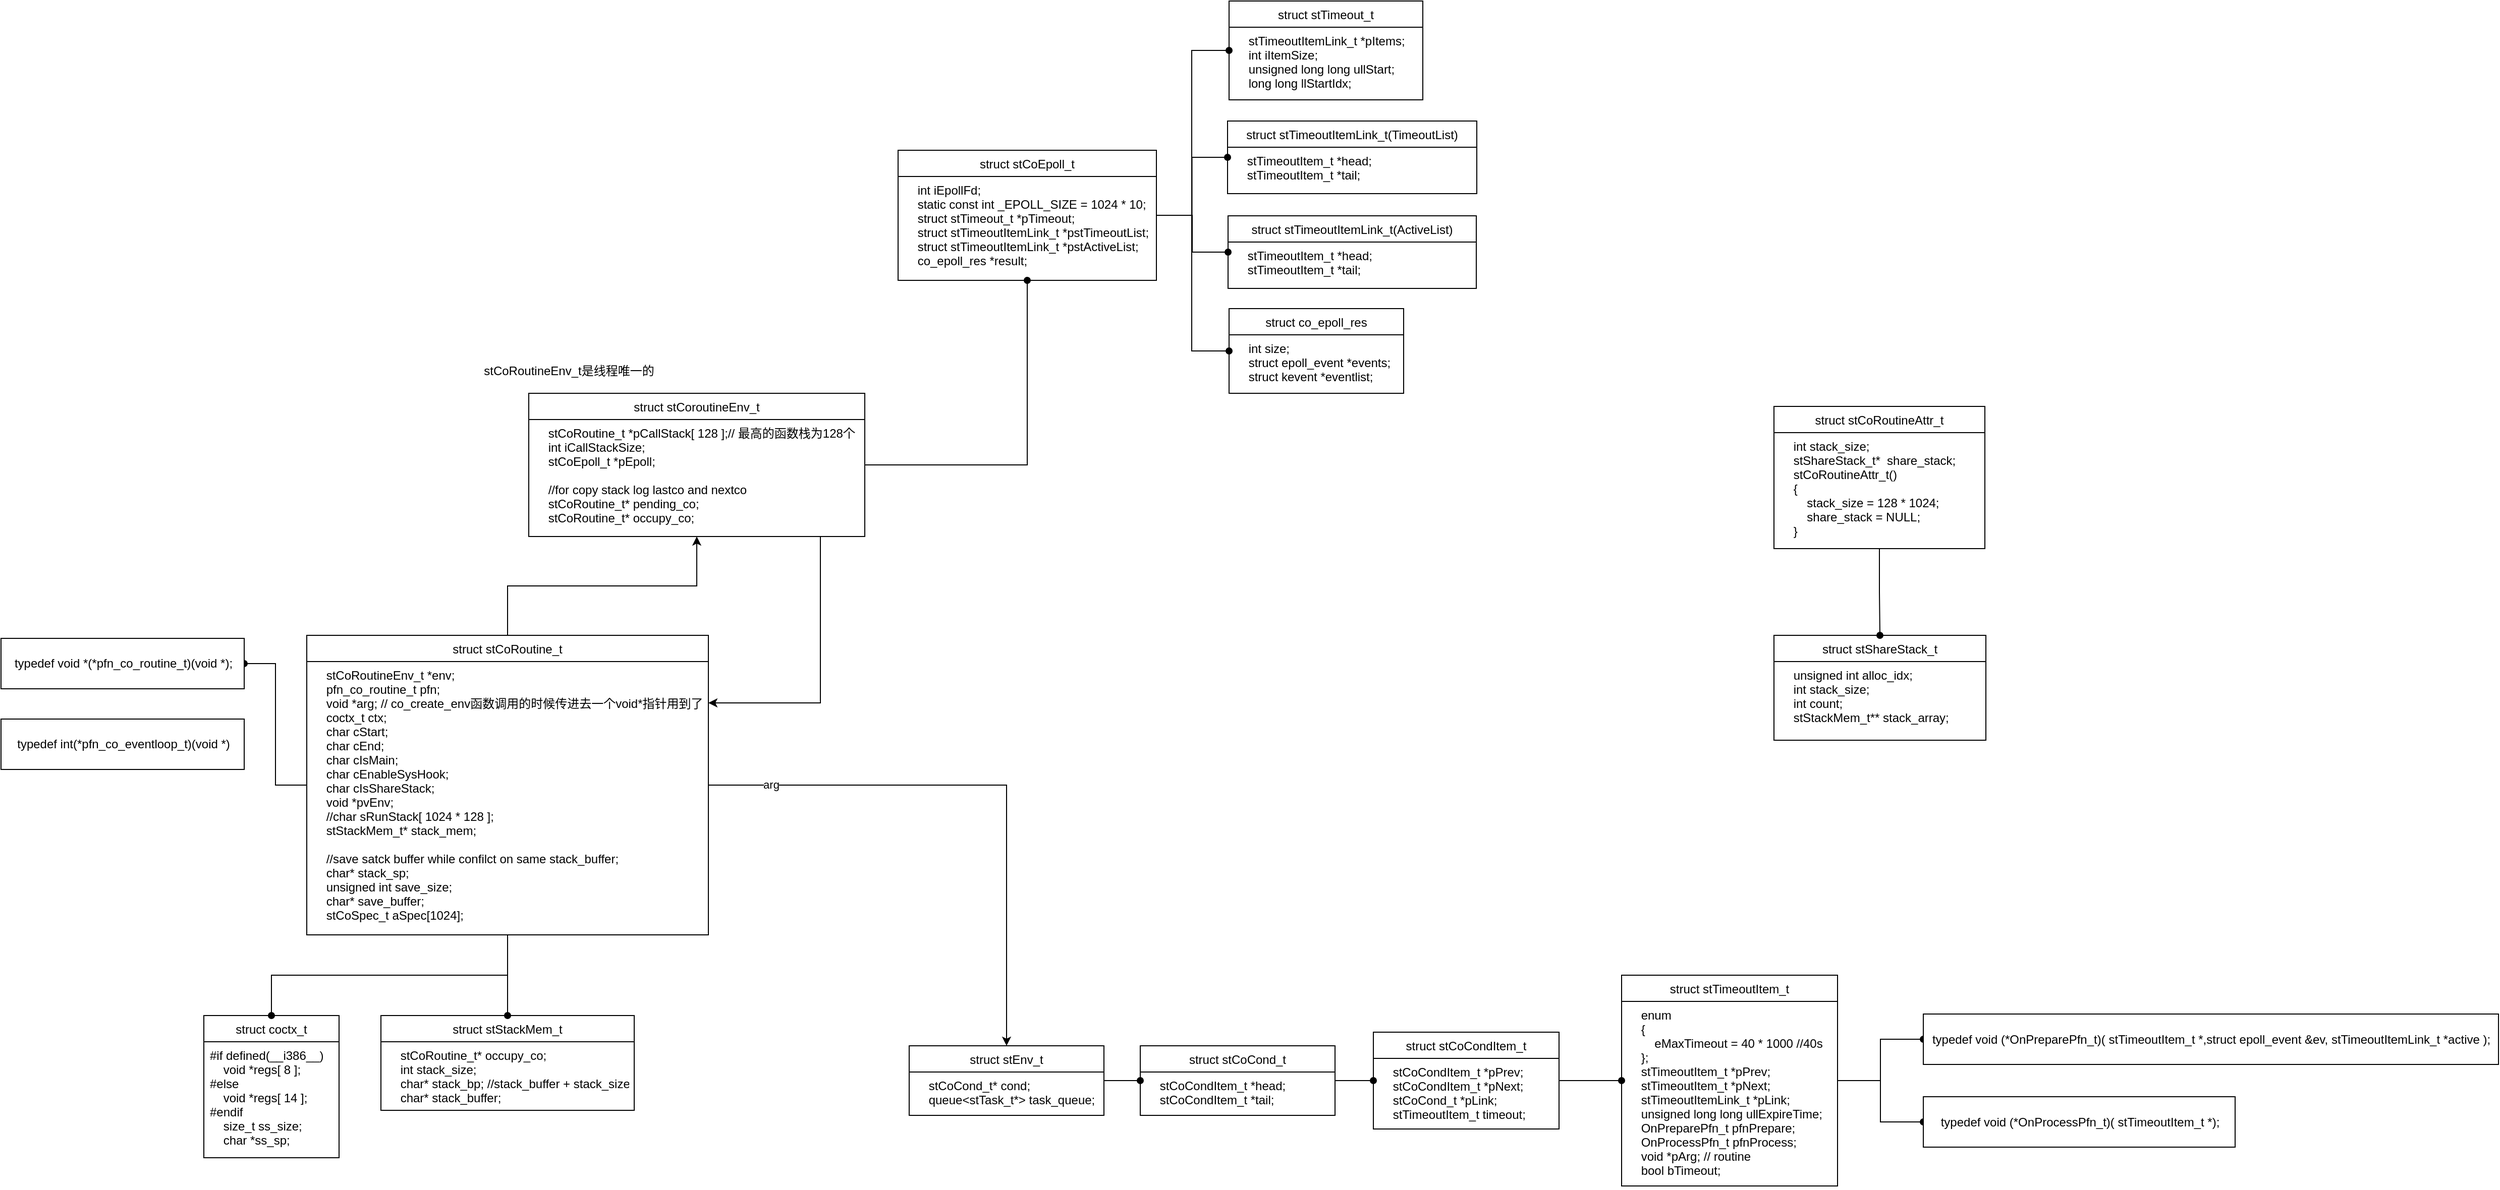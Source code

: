 <mxfile version="14.6.13" type="device" pages="2"><diagram id="NmozK5Dts0cJxsYUTrS0" name="第 1 页"><mxGraphModel dx="2462" dy="1223" grid="0" gridSize="10" guides="1" tooltips="1" connect="1" arrows="1" fold="1" page="0" pageScale="1" pageWidth="827" pageHeight="1169" math="0" shadow="0"><root><mxCell id="0"/><mxCell id="1" parent="0"/><mxCell id="r8ewopzTV-3G46za2kyX-58" style="edgeStyle=orthogonalEdgeStyle;rounded=0;orthogonalLoop=1;jettySize=auto;html=1;endArrow=oval;endFill=1;" edge="1" parent="1" source="r8ewopzTV-3G46za2kyX-2" target="r8ewopzTV-3G46za2kyX-33"><mxGeometry relative="1" as="geometry"/></mxCell><mxCell id="r8ewopzTV-3G46za2kyX-77" style="edgeStyle=orthogonalEdgeStyle;rounded=0;orthogonalLoop=1;jettySize=auto;html=1;endArrow=classic;endFill=1;" edge="1" parent="1" source="r8ewopzTV-3G46za2kyX-2" target="r8ewopzTV-3G46za2kyX-6"><mxGeometry relative="1" as="geometry"><Array as="points"><mxPoint x="529" y="763"/></Array></mxGeometry></mxCell><mxCell id="r8ewopzTV-3G46za2kyX-2" value="struct stCoroutineEnv_t" style="swimlane;fontStyle=0;childLayout=stackLayout;horizontal=1;startSize=26;fillColor=none;horizontalStack=0;resizeParent=1;resizeParentMax=0;resizeLast=0;collapsible=1;marginBottom=0;" vertex="1" parent="1"><mxGeometry x="240" y="456" width="333" height="142" as="geometry"/></mxCell><mxCell id="r8ewopzTV-3G46za2kyX-3" value="    stCoRoutine_t *pCallStack[ 128 ];// 最高的函数栈为128个&#10;    int iCallStackSize;&#10;    stCoEpoll_t *pEpoll;&#10;&#10;    //for copy stack log lastco and nextco&#10;    stCoRoutine_t* pending_co;&#10;    stCoRoutine_t* occupy_co;" style="text;strokeColor=none;fillColor=none;align=left;verticalAlign=top;spacingLeft=4;spacingRight=4;overflow=hidden;rotatable=0;points=[[0,0.5],[1,0.5]];portConstraint=eastwest;" vertex="1" parent="r8ewopzTV-3G46za2kyX-2"><mxGeometry y="26" width="333" height="116" as="geometry"/></mxCell><mxCell id="r8ewopzTV-3G46za2kyX-15" style="edgeStyle=orthogonalEdgeStyle;rounded=0;orthogonalLoop=1;jettySize=auto;html=1;endArrow=classic;endFill=1;" edge="1" parent="1" source="r8ewopzTV-3G46za2kyX-6" target="r8ewopzTV-3G46za2kyX-2"><mxGeometry relative="1" as="geometry"/></mxCell><mxCell id="r8ewopzTV-3G46za2kyX-18" style="edgeStyle=orthogonalEdgeStyle;rounded=0;orthogonalLoop=1;jettySize=auto;html=1;endArrow=oval;endFill=1;" edge="1" parent="1" source="r8ewopzTV-3G46za2kyX-6" target="r8ewopzTV-3G46za2kyX-17"><mxGeometry relative="1" as="geometry"/></mxCell><mxCell id="r8ewopzTV-3G46za2kyX-23" style="edgeStyle=orthogonalEdgeStyle;rounded=0;orthogonalLoop=1;jettySize=auto;html=1;endArrow=oval;endFill=1;" edge="1" parent="1" source="r8ewopzTV-3G46za2kyX-6" target="r8ewopzTV-3G46za2kyX-19"><mxGeometry relative="1" as="geometry"/></mxCell><mxCell id="r8ewopzTV-3G46za2kyX-28" style="edgeStyle=orthogonalEdgeStyle;rounded=0;orthogonalLoop=1;jettySize=auto;html=1;endArrow=oval;endFill=1;" edge="1" parent="1" source="r8ewopzTV-3G46za2kyX-6" target="r8ewopzTV-3G46za2kyX-24"><mxGeometry relative="1" as="geometry"/></mxCell><mxCell id="r8ewopzTV-3G46za2kyX-75" style="edgeStyle=orthogonalEdgeStyle;rounded=0;orthogonalLoop=1;jettySize=auto;html=1;endArrow=classic;endFill=1;" edge="1" parent="1" source="r8ewopzTV-3G46za2kyX-6" target="r8ewopzTV-3G46za2kyX-29"><mxGeometry relative="1" as="geometry"/></mxCell><mxCell id="r8ewopzTV-3G46za2kyX-76" value="arg" style="edgeLabel;html=1;align=center;verticalAlign=middle;resizable=0;points=[];" vertex="1" connectable="0" parent="r8ewopzTV-3G46za2kyX-75"><mxGeometry x="-0.776" y="1" relative="1" as="geometry"><mxPoint as="offset"/></mxGeometry></mxCell><mxCell id="r8ewopzTV-3G46za2kyX-6" value="struct stCoRoutine_t" style="swimlane;fontStyle=0;childLayout=stackLayout;horizontal=1;startSize=26;fillColor=none;horizontalStack=0;resizeParent=1;resizeParentMax=0;resizeLast=0;collapsible=1;marginBottom=0;" vertex="1" parent="1"><mxGeometry x="20" y="696" width="398" height="297" as="geometry"/></mxCell><mxCell id="r8ewopzTV-3G46za2kyX-8" value="    stCoRoutineEnv_t *env;&#10;    pfn_co_routine_t pfn;&#10;    void *arg; // co_create_env函数调用的时候传进去一个void*指针用到了&#10;    coctx_t ctx;&#10;    char cStart;&#10;    char cEnd;&#10;    char cIsMain;&#10;    char cEnableSysHook;&#10;    char cIsShareStack;&#10;    void *pvEnv;&#10;    //char sRunStack[ 1024 * 128 ];&#10;    stStackMem_t* stack_mem;&#10;&#10;    //save satck buffer while confilct on same stack_buffer;&#10;    char* stack_sp; &#10;    unsigned int save_size;&#10;    char* save_buffer;&#10;    stCoSpec_t aSpec[1024];" style="text;strokeColor=none;fillColor=none;align=left;verticalAlign=top;spacingLeft=4;spacingRight=4;overflow=hidden;rotatable=0;points=[[0,0.5],[1,0.5]];portConstraint=eastwest;" vertex="1" parent="r8ewopzTV-3G46za2kyX-6"><mxGeometry y="26" width="398" height="271" as="geometry"/></mxCell><mxCell id="r8ewopzTV-3G46za2kyX-14" style="edgeStyle=orthogonalEdgeStyle;rounded=0;orthogonalLoop=1;jettySize=auto;html=1;endArrow=oval;endFill=1;" edge="1" parent="1" source="r8ewopzTV-3G46za2kyX-10" target="r8ewopzTV-3G46za2kyX-12"><mxGeometry relative="1" as="geometry"/></mxCell><mxCell id="r8ewopzTV-3G46za2kyX-10" value="struct stCoRoutineAttr_t" style="swimlane;fontStyle=0;childLayout=stackLayout;horizontal=1;startSize=26;fillColor=none;horizontalStack=0;resizeParent=1;resizeParentMax=0;resizeLast=0;collapsible=1;marginBottom=0;" vertex="1" parent="1"><mxGeometry x="1474" y="469" width="209" height="141" as="geometry"/></mxCell><mxCell id="r8ewopzTV-3G46za2kyX-11" value="    int stack_size;&#10;    stShareStack_t*  share_stack;&#10;    stCoRoutineAttr_t()&#10;    {&#10;        stack_size = 128 * 1024;&#10;        share_stack = NULL;&#10;    }" style="text;strokeColor=none;fillColor=none;align=left;verticalAlign=top;spacingLeft=4;spacingRight=4;overflow=hidden;rotatable=0;points=[[0,0.5],[1,0.5]];portConstraint=eastwest;" vertex="1" parent="r8ewopzTV-3G46za2kyX-10"><mxGeometry y="26" width="209" height="115" as="geometry"/></mxCell><mxCell id="r8ewopzTV-3G46za2kyX-12" value="struct stShareStack_t" style="swimlane;fontStyle=0;childLayout=stackLayout;horizontal=1;startSize=26;fillColor=none;horizontalStack=0;resizeParent=1;resizeParentMax=0;resizeLast=0;collapsible=1;marginBottom=0;" vertex="1" parent="1"><mxGeometry x="1474" y="696" width="210" height="104" as="geometry"/></mxCell><mxCell id="r8ewopzTV-3G46za2kyX-13" value="    unsigned int alloc_idx;&#10;    int stack_size;&#10;    int count;&#10;    stStackMem_t** stack_array;" style="text;strokeColor=none;fillColor=none;align=left;verticalAlign=top;spacingLeft=4;spacingRight=4;overflow=hidden;rotatable=0;points=[[0,0.5],[1,0.5]];portConstraint=eastwest;" vertex="1" parent="r8ewopzTV-3G46za2kyX-12"><mxGeometry y="26" width="210" height="78" as="geometry"/></mxCell><mxCell id="r8ewopzTV-3G46za2kyX-16" value="typedef int(*pfn_co_eventloop_t)(void *)" style="html=1;" vertex="1" parent="1"><mxGeometry x="-283" y="779" width="241" height="50" as="geometry"/></mxCell><mxCell id="r8ewopzTV-3G46za2kyX-17" value="typedef void *(*pfn_co_routine_t)(void *);" style="html=1;" vertex="1" parent="1"><mxGeometry x="-283" y="699" width="241" height="50" as="geometry"/></mxCell><mxCell id="r8ewopzTV-3G46za2kyX-19" value="struct stStackMem_t" style="swimlane;fontStyle=0;childLayout=stackLayout;horizontal=1;startSize=26;fillColor=none;horizontalStack=0;resizeParent=1;resizeParentMax=0;resizeLast=0;collapsible=1;marginBottom=0;" vertex="1" parent="1"><mxGeometry x="93.5" y="1073" width="251" height="94" as="geometry"/></mxCell><mxCell id="r8ewopzTV-3G46za2kyX-20" value="    stCoRoutine_t* occupy_co;&#10;    int stack_size;&#10;    char* stack_bp; //stack_buffer + stack_size&#10;    char* stack_buffer;" style="text;strokeColor=none;fillColor=none;align=left;verticalAlign=top;spacingLeft=4;spacingRight=4;overflow=hidden;rotatable=0;points=[[0,0.5],[1,0.5]];portConstraint=eastwest;" vertex="1" parent="r8ewopzTV-3G46za2kyX-19"><mxGeometry y="26" width="251" height="68" as="geometry"/></mxCell><mxCell id="r8ewopzTV-3G46za2kyX-24" value="struct coctx_t" style="swimlane;fontStyle=0;childLayout=stackLayout;horizontal=1;startSize=26;fillColor=none;horizontalStack=0;resizeParent=1;resizeParentMax=0;resizeLast=0;collapsible=1;marginBottom=0;" vertex="1" parent="1"><mxGeometry x="-82" y="1073" width="134" height="141" as="geometry"/></mxCell><mxCell id="r8ewopzTV-3G46za2kyX-26" value="#if defined(__i386__)&#10;    void *regs[ 8 ];&#10;#else&#10;    void *regs[ 14 ];&#10;#endif&#10;    size_t ss_size;&#10;    char *ss_sp;" style="text;strokeColor=none;fillColor=none;align=left;verticalAlign=top;spacingLeft=4;spacingRight=4;overflow=hidden;rotatable=0;points=[[0,0.5],[1,0.5]];portConstraint=eastwest;" vertex="1" parent="r8ewopzTV-3G46za2kyX-24"><mxGeometry y="26" width="134" height="115" as="geometry"/></mxCell><mxCell id="r8ewopzTV-3G46za2kyX-63" style="edgeStyle=orthogonalEdgeStyle;rounded=0;orthogonalLoop=1;jettySize=auto;html=1;endArrow=oval;endFill=1;" edge="1" parent="1" source="r8ewopzTV-3G46za2kyX-29" target="r8ewopzTV-3G46za2kyX-61"><mxGeometry relative="1" as="geometry"/></mxCell><mxCell id="r8ewopzTV-3G46za2kyX-29" value="struct stEnv_t" style="swimlane;fontStyle=0;childLayout=stackLayout;horizontal=1;startSize=26;fillColor=none;horizontalStack=0;resizeParent=1;resizeParentMax=0;resizeLast=0;collapsible=1;marginBottom=0;" vertex="1" parent="1"><mxGeometry x="617" y="1103" width="193" height="69" as="geometry"/></mxCell><mxCell id="r8ewopzTV-3G46za2kyX-30" value="    stCoCond_t* cond;&#10;    queue&lt;stTask_t*&gt; task_queue;" style="text;strokeColor=none;fillColor=none;align=left;verticalAlign=top;spacingLeft=4;spacingRight=4;overflow=hidden;rotatable=0;points=[[0,0.5],[1,0.5]];portConstraint=eastwest;" vertex="1" parent="r8ewopzTV-3G46za2kyX-29"><mxGeometry y="26" width="193" height="43" as="geometry"/></mxCell><mxCell id="r8ewopzTV-3G46za2kyX-52" style="edgeStyle=orthogonalEdgeStyle;rounded=0;orthogonalLoop=1;jettySize=auto;html=1;endArrow=oval;endFill=1;" edge="1" parent="1" source="r8ewopzTV-3G46za2kyX-33" target="r8ewopzTV-3G46za2kyX-41"><mxGeometry relative="1" as="geometry"><Array as="points"><mxPoint x="897" y="280"/><mxPoint x="897" y="116"/></Array></mxGeometry></mxCell><mxCell id="r8ewopzTV-3G46za2kyX-55" style="edgeStyle=orthogonalEdgeStyle;rounded=0;orthogonalLoop=1;jettySize=auto;html=1;endArrow=oval;endFill=1;" edge="1" parent="1" source="r8ewopzTV-3G46za2kyX-33" target="r8ewopzTV-3G46za2kyX-43"><mxGeometry relative="1" as="geometry"/></mxCell><mxCell id="r8ewopzTV-3G46za2kyX-56" style="edgeStyle=orthogonalEdgeStyle;rounded=0;orthogonalLoop=1;jettySize=auto;html=1;endArrow=oval;endFill=1;" edge="1" parent="1" source="r8ewopzTV-3G46za2kyX-33" target="r8ewopzTV-3G46za2kyX-49"><mxGeometry relative="1" as="geometry"/></mxCell><mxCell id="r8ewopzTV-3G46za2kyX-57" style="edgeStyle=orthogonalEdgeStyle;rounded=0;orthogonalLoop=1;jettySize=auto;html=1;endArrow=oval;endFill=1;" edge="1" parent="1" source="r8ewopzTV-3G46za2kyX-33" target="r8ewopzTV-3G46za2kyX-47"><mxGeometry relative="1" as="geometry"><Array as="points"><mxPoint x="897" y="280"/><mxPoint x="897" y="414"/></Array></mxGeometry></mxCell><mxCell id="r8ewopzTV-3G46za2kyX-33" value="struct stCoEpoll_t" style="swimlane;fontStyle=0;childLayout=stackLayout;horizontal=1;startSize=26;fillColor=none;horizontalStack=0;resizeParent=1;resizeParentMax=0;resizeLast=0;collapsible=1;marginBottom=0;" vertex="1" parent="1"><mxGeometry x="606" y="215" width="256" height="129" as="geometry"/></mxCell><mxCell id="r8ewopzTV-3G46za2kyX-36" value="    int iEpollFd;&#10;    static const int _EPOLL_SIZE = 1024 * 10;&#10;    struct stTimeout_t *pTimeout;&#10;    struct stTimeoutItemLink_t *pstTimeoutList;&#10;    struct stTimeoutItemLink_t *pstActiveList;&#10;    co_epoll_res *result; " style="text;strokeColor=none;fillColor=none;align=left;verticalAlign=top;spacingLeft=4;spacingRight=4;overflow=hidden;rotatable=0;points=[[0,0.5],[1,0.5]];portConstraint=eastwest;" vertex="1" parent="r8ewopzTV-3G46za2kyX-33"><mxGeometry y="26" width="256" height="103" as="geometry"/></mxCell><mxCell id="r8ewopzTV-3G46za2kyX-41" value="struct stTimeout_t" style="swimlane;fontStyle=0;childLayout=stackLayout;horizontal=1;startSize=26;fillColor=none;horizontalStack=0;resizeParent=1;resizeParentMax=0;resizeLast=0;collapsible=1;marginBottom=0;" vertex="1" parent="1"><mxGeometry x="934" y="67" width="192" height="98" as="geometry"/></mxCell><mxCell id="r8ewopzTV-3G46za2kyX-42" value="    stTimeoutItemLink_t *pItems;&#10;    int iItemSize;&#10;    unsigned long long ullStart;&#10;    long long llStartIdx;" style="text;strokeColor=none;fillColor=none;align=left;verticalAlign=top;spacingLeft=4;spacingRight=4;overflow=hidden;rotatable=0;points=[[0,0.5],[1,0.5]];portConstraint=eastwest;" vertex="1" parent="r8ewopzTV-3G46za2kyX-41"><mxGeometry y="26" width="192" height="72" as="geometry"/></mxCell><mxCell id="r8ewopzTV-3G46za2kyX-43" value="struct stTimeoutItemLink_t(TimeoutList)" style="swimlane;fontStyle=0;childLayout=stackLayout;horizontal=1;startSize=26;fillColor=none;horizontalStack=0;resizeParent=1;resizeParentMax=0;resizeLast=0;collapsible=1;marginBottom=0;" vertex="1" parent="1"><mxGeometry x="932.5" y="186" width="247" height="72" as="geometry"/></mxCell><mxCell id="r8ewopzTV-3G46za2kyX-44" value="    stTimeoutItem_t *head;&#10;    stTimeoutItem_t *tail;" style="text;strokeColor=none;fillColor=none;align=left;verticalAlign=top;spacingLeft=4;spacingRight=4;overflow=hidden;rotatable=0;points=[[0,0.5],[1,0.5]];portConstraint=eastwest;" vertex="1" parent="r8ewopzTV-3G46za2kyX-43"><mxGeometry y="26" width="247" height="46" as="geometry"/></mxCell><mxCell id="r8ewopzTV-3G46za2kyX-47" value="struct co_epoll_res" style="swimlane;fontStyle=0;childLayout=stackLayout;horizontal=1;startSize=26;fillColor=none;horizontalStack=0;resizeParent=1;resizeParentMax=0;resizeLast=0;collapsible=1;marginBottom=0;" vertex="1" parent="1"><mxGeometry x="934" y="372" width="173" height="84" as="geometry"/></mxCell><mxCell id="r8ewopzTV-3G46za2kyX-48" value="    int size;&#10;    struct epoll_event *events;&#10;    struct kevent *eventlist;" style="text;strokeColor=none;fillColor=none;align=left;verticalAlign=top;spacingLeft=4;spacingRight=4;overflow=hidden;rotatable=0;points=[[0,0.5],[1,0.5]];portConstraint=eastwest;" vertex="1" parent="r8ewopzTV-3G46za2kyX-47"><mxGeometry y="26" width="173" height="58" as="geometry"/></mxCell><mxCell id="r8ewopzTV-3G46za2kyX-49" value="struct stTimeoutItemLink_t(ActiveList)" style="swimlane;fontStyle=0;childLayout=stackLayout;horizontal=1;startSize=26;fillColor=none;horizontalStack=0;resizeParent=1;resizeParentMax=0;resizeLast=0;collapsible=1;marginBottom=0;" vertex="1" parent="1"><mxGeometry x="933" y="280" width="246" height="72" as="geometry"/></mxCell><mxCell id="r8ewopzTV-3G46za2kyX-50" value="    stTimeoutItem_t *head;&#10;    stTimeoutItem_t *tail;" style="text;strokeColor=none;fillColor=none;align=left;verticalAlign=top;spacingLeft=4;spacingRight=4;overflow=hidden;rotatable=0;points=[[0,0.5],[1,0.5]];portConstraint=eastwest;" vertex="1" parent="r8ewopzTV-3G46za2kyX-49"><mxGeometry y="26" width="246" height="46" as="geometry"/></mxCell><mxCell id="r8ewopzTV-3G46za2kyX-60" value="stCoRoutineEnv_t是线程唯一的" style="text;html=1;strokeColor=none;fillColor=none;align=center;verticalAlign=middle;whiteSpace=wrap;rounded=0;" vertex="1" parent="1"><mxGeometry x="191" y="424" width="178" height="20" as="geometry"/></mxCell><mxCell id="r8ewopzTV-3G46za2kyX-66" style="edgeStyle=orthogonalEdgeStyle;rounded=0;orthogonalLoop=1;jettySize=auto;html=1;endArrow=oval;endFill=1;" edge="1" parent="1" source="r8ewopzTV-3G46za2kyX-61" target="r8ewopzTV-3G46za2kyX-64"><mxGeometry relative="1" as="geometry"/></mxCell><mxCell id="r8ewopzTV-3G46za2kyX-61" value="struct stCoCond_t" style="swimlane;fontStyle=0;childLayout=stackLayout;horizontal=1;startSize=26;fillColor=none;horizontalStack=0;resizeParent=1;resizeParentMax=0;resizeLast=0;collapsible=1;marginBottom=0;" vertex="1" parent="1"><mxGeometry x="846" y="1103" width="193" height="69" as="geometry"/></mxCell><mxCell id="r8ewopzTV-3G46za2kyX-62" value="    stCoCondItem_t *head;&#10;    stCoCondItem_t *tail;" style="text;strokeColor=none;fillColor=none;align=left;verticalAlign=top;spacingLeft=4;spacingRight=4;overflow=hidden;rotatable=0;points=[[0,0.5],[1,0.5]];portConstraint=eastwest;" vertex="1" parent="r8ewopzTV-3G46za2kyX-61"><mxGeometry y="26" width="193" height="43" as="geometry"/></mxCell><mxCell id="r8ewopzTV-3G46za2kyX-69" style="edgeStyle=orthogonalEdgeStyle;rounded=0;orthogonalLoop=1;jettySize=auto;html=1;endArrow=oval;endFill=1;" edge="1" parent="1" source="r8ewopzTV-3G46za2kyX-64" target="r8ewopzTV-3G46za2kyX-67"><mxGeometry relative="1" as="geometry"/></mxCell><mxCell id="r8ewopzTV-3G46za2kyX-64" value="struct stCoCondItem_t" style="swimlane;fontStyle=0;childLayout=stackLayout;horizontal=1;startSize=26;fillColor=none;horizontalStack=0;resizeParent=1;resizeParentMax=0;resizeLast=0;collapsible=1;marginBottom=0;" vertex="1" parent="1"><mxGeometry x="1077" y="1089.5" width="184" height="96" as="geometry"/></mxCell><mxCell id="r8ewopzTV-3G46za2kyX-65" value="    stCoCondItem_t *pPrev;&#10;    stCoCondItem_t *pNext;&#10;    stCoCond_t *pLink;&#10;    stTimeoutItem_t timeout;" style="text;strokeColor=none;fillColor=none;align=left;verticalAlign=top;spacingLeft=4;spacingRight=4;overflow=hidden;rotatable=0;points=[[0,0.5],[1,0.5]];portConstraint=eastwest;" vertex="1" parent="r8ewopzTV-3G46za2kyX-64"><mxGeometry y="26" width="184" height="70" as="geometry"/></mxCell><mxCell id="r8ewopzTV-3G46za2kyX-73" style="edgeStyle=orthogonalEdgeStyle;rounded=0;orthogonalLoop=1;jettySize=auto;html=1;endArrow=oval;endFill=1;" edge="1" parent="1" source="r8ewopzTV-3G46za2kyX-67" target="r8ewopzTV-3G46za2kyX-71"><mxGeometry relative="1" as="geometry"/></mxCell><mxCell id="r8ewopzTV-3G46za2kyX-74" style="edgeStyle=orthogonalEdgeStyle;rounded=0;orthogonalLoop=1;jettySize=auto;html=1;endArrow=oval;endFill=1;" edge="1" parent="1" source="r8ewopzTV-3G46za2kyX-67" target="r8ewopzTV-3G46za2kyX-72"><mxGeometry relative="1" as="geometry"/></mxCell><mxCell id="r8ewopzTV-3G46za2kyX-67" value="struct stTimeoutItem_t" style="swimlane;fontStyle=0;childLayout=stackLayout;horizontal=1;startSize=26;fillColor=none;horizontalStack=0;resizeParent=1;resizeParentMax=0;resizeLast=0;collapsible=1;marginBottom=0;" vertex="1" parent="1"><mxGeometry x="1323" y="1033" width="214" height="209" as="geometry"/></mxCell><mxCell id="r8ewopzTV-3G46za2kyX-68" value="    enum&#10;    {&#10;        eMaxTimeout = 40 * 1000 //40s&#10;    };&#10;    stTimeoutItem_t *pPrev;&#10;    stTimeoutItem_t *pNext;&#10;    stTimeoutItemLink_t *pLink;&#10;    unsigned long long ullExpireTime;&#10;    OnPreparePfn_t pfnPrepare;&#10;    OnProcessPfn_t pfnProcess;&#10;    void *pArg; // routine &#10;    bool bTimeout;" style="text;strokeColor=none;fillColor=none;align=left;verticalAlign=top;spacingLeft=4;spacingRight=4;overflow=hidden;rotatable=0;points=[[0,0.5],[1,0.5]];portConstraint=eastwest;" vertex="1" parent="r8ewopzTV-3G46za2kyX-67"><mxGeometry y="26" width="214" height="183" as="geometry"/></mxCell><mxCell id="r8ewopzTV-3G46za2kyX-71" value="&lt;div&gt;typedef void (*OnPreparePfn_t)( stTimeoutItem_t *,struct epoll_event &amp;amp;ev, stTimeoutItemLink_t *active );&lt;/div&gt;" style="html=1;" vertex="1" parent="1"><mxGeometry x="1622" y="1071.5" width="570" height="50" as="geometry"/></mxCell><mxCell id="r8ewopzTV-3G46za2kyX-72" value="typedef void (*OnProcessPfn_t)( stTimeoutItem_t *);" style="html=1;" vertex="1" parent="1"><mxGeometry x="1622" y="1153.5" width="309" height="50" as="geometry"/></mxCell></root></mxGraphModel></diagram><diagram id="VmERTMiVuyz_Ns7O_x7z" name="第 2 页"><mxGraphModel dx="760.57" dy="-158.72" grid="0" gridSize="10" guides="0" tooltips="0" connect="1" arrows="1" fold="1" page="0" pageScale="1" pageWidth="827" pageHeight="1169" math="0" shadow="0"><root><mxCell id="7oci6brZYjWIUlSgPa-P-0"/><mxCell id="7oci6brZYjWIUlSgPa-P-1" parent="7oci6brZYjWIUlSgPa-P-0"/><mxCell id="7oci6brZYjWIUlSgPa-P-2" value="chunkA" style="html=1;" vertex="1" parent="7oci6brZYjWIUlSgPa-P-1"><mxGeometry x="-361" y="604" width="110" height="50" as="geometry"/></mxCell><mxCell id="7oci6brZYjWIUlSgPa-P-3" value="chunkB" style="html=1;" vertex="1" parent="7oci6brZYjWIUlSgPa-P-1"><mxGeometry x="-252" y="604" width="110" height="50" as="geometry"/></mxCell><mxCell id="7oci6brZYjWIUlSgPa-P-4" value="chunkC" style="html=1;" vertex="1" parent="7oci6brZYjWIUlSgPa-P-1"><mxGeometry x="-142" y="604" width="110" height="50" as="geometry"/></mxCell><mxCell id="7oci6brZYjWIUlSgPa-P-5" value="chunkD" style="html=1;" vertex="1" parent="7oci6brZYjWIUlSgPa-P-1"><mxGeometry x="-32" y="604" width="110" height="50" as="geometry"/></mxCell><mxCell id="7oci6brZYjWIUlSgPa-P-6" value="size = 288" style="text;html=1;align=center;verticalAlign=middle;resizable=0;points=[];autosize=1;strokeColor=none;" vertex="1" parent="7oci6brZYjWIUlSgPa-P-1"><mxGeometry x="-267.002" y="540.998" width="65" height="18" as="geometry"/></mxCell><mxCell id="7oci6brZYjWIUlSgPa-P-7" value="prev_size =&amp;nbsp;10401669&lt;br&gt;&lt;div style=&quot;text-align: left&quot;&gt;&lt;span&gt;size = 0&lt;/span&gt;&lt;/div&gt;" style="text;html=1;align=center;verticalAlign=middle;resizable=0;points=[];autosize=1;strokeColor=none;" vertex="1" parent="7oci6brZYjWIUlSgPa-P-1"><mxGeometry x="-136.002" y="543.998" width="129" height="32" as="geometry"/></mxCell><mxCell id="7oci6brZYjWIUlSgPa-P-8" value="" style="endArrow=classic;html=1;" edge="1" parent="7oci6brZYjWIUlSgPa-P-1" target="7oci6brZYjWIUlSgPa-P-6"><mxGeometry width="50" height="50" relative="1" as="geometry"><mxPoint x="-217" y="599" as="sourcePoint"/><mxPoint x="-199" y="549" as="targetPoint"/></mxGeometry></mxCell><mxCell id="7oci6brZYjWIUlSgPa-P-9" value="" style="endArrow=classic;html=1;" edge="1" parent="7oci6brZYjWIUlSgPa-P-1" target="7oci6brZYjWIUlSgPa-P-7"><mxGeometry width="50" height="50" relative="1" as="geometry"><mxPoint x="-85" y="594" as="sourcePoint"/><mxPoint x="-66" y="552" as="targetPoint"/></mxGeometry></mxCell><mxCell id="7oci6brZYjWIUlSgPa-P-13" style="edgeStyle=orthogonalEdgeStyle;rounded=0;orthogonalLoop=1;jettySize=auto;html=1;entryX=0;entryY=1;entryDx=0;entryDy=0;endArrow=classic;endFill=1;" edge="1" parent="7oci6brZYjWIUlSgPa-P-1" source="7oci6brZYjWIUlSgPa-P-10" target="7oci6brZYjWIUlSgPa-P-2"><mxGeometry relative="1" as="geometry"/></mxCell><mxCell id="7oci6brZYjWIUlSgPa-P-10" value="0x3b4e0c0" style="text;html=1;align=center;verticalAlign=middle;resizable=0;points=[];autosize=1;strokeColor=none;" vertex="1" parent="7oci6brZYjWIUlSgPa-P-1"><mxGeometry x="-395.005" y="708.998" width="69" height="18" as="geometry"/></mxCell><mxCell id="7oci6brZYjWIUlSgPa-P-14" style="edgeStyle=orthogonalEdgeStyle;rounded=0;orthogonalLoop=1;jettySize=auto;html=1;entryX=0;entryY=1;entryDx=0;entryDy=0;endArrow=classic;endFill=1;" edge="1" parent="7oci6brZYjWIUlSgPa-P-1" source="7oci6brZYjWIUlSgPa-P-11" target="7oci6brZYjWIUlSgPa-P-3"><mxGeometry relative="1" as="geometry"/></mxCell><mxCell id="7oci6brZYjWIUlSgPa-P-11" value="0x3b4e2d0" style="text;html=1;align=center;verticalAlign=middle;resizable=0;points=[];autosize=1;strokeColor=none;" vertex="1" parent="7oci6brZYjWIUlSgPa-P-1"><mxGeometry x="-287.005" y="707.718" width="69" height="18" as="geometry"/></mxCell><mxCell id="7oci6brZYjWIUlSgPa-P-15" style="edgeStyle=orthogonalEdgeStyle;rounded=0;orthogonalLoop=1;jettySize=auto;html=1;entryX=0;entryY=1;entryDx=0;entryDy=0;endArrow=classic;endFill=1;" edge="1" parent="7oci6brZYjWIUlSgPa-P-1" source="7oci6brZYjWIUlSgPa-P-12" target="7oci6brZYjWIUlSgPa-P-4"><mxGeometry relative="1" as="geometry"/></mxCell><mxCell id="7oci6brZYjWIUlSgPa-P-12" value="0x3b4e3f0" style="text;html=1;align=center;verticalAlign=middle;resizable=0;points=[];autosize=1;strokeColor=none;" vertex="1" parent="7oci6brZYjWIUlSgPa-P-1"><mxGeometry x="-175.005" y="705.998" width="66" height="18" as="geometry"/></mxCell><mxCell id="7oci6brZYjWIUlSgPa-P-16" value="size = 528" style="text;html=1;align=center;verticalAlign=middle;resizable=0;points=[];autosize=1;strokeColor=none;" vertex="1" parent="7oci6brZYjWIUlSgPa-P-1"><mxGeometry x="-369.005" y="520.998" width="65" height="18" as="geometry"/></mxCell><mxCell id="7oci6brZYjWIUlSgPa-P-17" value="" style="endArrow=classic;html=1;" edge="1" parent="7oci6brZYjWIUlSgPa-P-1" target="7oci6brZYjWIUlSgPa-P-16"><mxGeometry width="50" height="50" relative="1" as="geometry"><mxPoint x="-326" y="591" as="sourcePoint"/><mxPoint x="-295" y="552" as="targetPoint"/></mxGeometry></mxCell><mxCell id="7oci6brZYjWIUlSgPa-P-18" value="preb_size = 528" style="text;html=1;align=center;verticalAlign=middle;resizable=0;points=[];autosize=1;strokeColor=none;" vertex="1" parent="7oci6brZYjWIUlSgPa-P-1"><mxGeometry x="-268.005" y="523.998" width="96" height="18" as="geometry"/></mxCell><mxCell id="7oci6brZYjWIUlSgPa-P-19" value="正在free掉chunkA的内存chunk，因此free的时候会去判断紧挨着chunkA的chunkB是否是free状态，从而将多个chunk连接成为一个chunk块" style="text;html=1;align=center;verticalAlign=middle;resizable=0;points=[];autosize=1;strokeColor=none;" vertex="1" parent="7oci6brZYjWIUlSgPa-P-1"><mxGeometry x="-494.005" y="474.998" width="744" height="18" as="geometry"/></mxCell><mxCell id="7oci6brZYjWIUlSgPa-P-21" style="edgeStyle=orthogonalEdgeStyle;rounded=0;orthogonalLoop=1;jettySize=auto;html=1;entryX=0.5;entryY=1;entryDx=0;entryDy=0;endArrow=classic;endFill=1;" edge="1" parent="7oci6brZYjWIUlSgPa-P-1" source="7oci6brZYjWIUlSgPa-P-20" target="7oci6brZYjWIUlSgPa-P-2"><mxGeometry relative="1" as="geometry"/></mxCell><mxCell id="7oci6brZYjWIUlSgPa-P-20" value="&lt;div style=&quot;text-align: left&quot;&gt;&lt;span&gt;DSProcess *DSP&lt;/span&gt;&lt;/div&gt;即野指针指向的地址是0x3b4e10e" style="text;html=1;align=center;verticalAlign=middle;resizable=0;points=[];autosize=1;strokeColor=none;" vertex="1" parent="7oci6brZYjWIUlSgPa-P-1"><mxGeometry x="-400.005" y="771.998" width="189" height="32" as="geometry"/></mxCell><mxCell id="7oci6brZYjWIUlSgPa-P-22" value="并且对这一块后面的某个内容进行了写，由于在写的时候，&lt;br&gt;这个DSP地址后面的内容已经出现了脏数据（即uniqueId的偏差）&lt;br&gt;因此判断就是这个位置的脏数据导致内存chunk的管理出现了无法预知的状况" style="text;html=1;align=left;verticalAlign=middle;resizable=0;points=[];autosize=1;strokeColor=none;" vertex="1" parent="7oci6brZYjWIUlSgPa-P-1"><mxGeometry x="-396.005" y="814.998" width="414" height="46" as="geometry"/></mxCell></root></mxGraphModel></diagram></mxfile>